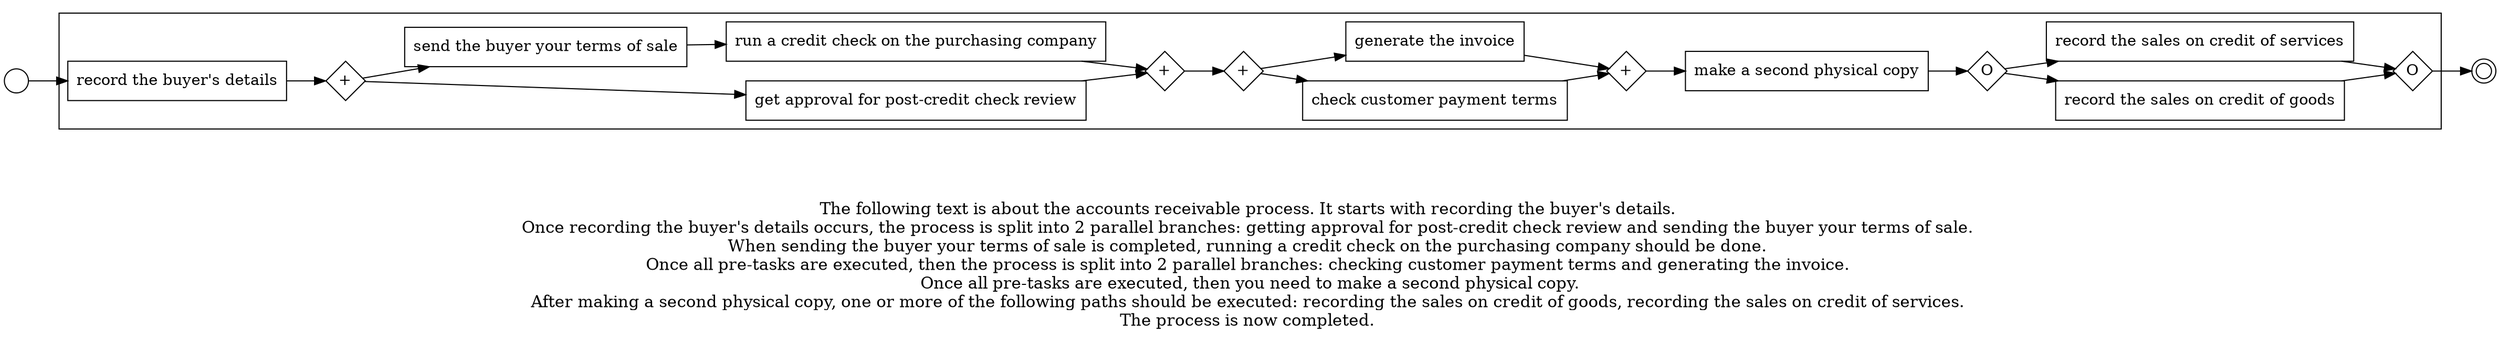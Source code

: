 digraph accounts_receivable_process_188 {
	graph [rankdir=LR]
	START_NODE [label="" shape=circle width=0.3]
	subgraph CLUSTER_0 {
		"record the buyer's details" [shape=box]
		"AND_SPLIT--2. Establish your credit practices_H5AI" [label="+" fixedsize=true shape=diamond width=0.5]
		"record the buyer's details" -> "AND_SPLIT--2. Establish your credit practices_H5AI"
		"get approval for post-credit check review" [shape=box]
		"AND_SPLIT--2. Establish your credit practices_H5AI" -> "get approval for post-credit check review"
		"send the buyer your terms of sale" [shape=box]
		"AND_SPLIT--2. Establish your credit practices_H5AI" -> "send the buyer your terms of sale"
		"run a credit check on the purchasing company" [shape=box]
		"send the buyer your terms of sale" -> "run a credit check on the purchasing company"
		"AND_JOIN--2. Establish your credit practices_H5AI" [label="+" fixedsize=true shape=diamond width=0.5]
		"get approval for post-credit check review" -> "AND_JOIN--2. Establish your credit practices_H5AI"
		"run a credit check on the purchasing company" -> "AND_JOIN--2. Establish your credit practices_H5AI"
		"AND_SPLIT--3. Invoicing_V94V" [label="+" fixedsize=true shape=diamond width=0.5]
		"AND_JOIN--2. Establish your credit practices_H5AI" -> "AND_SPLIT--3. Invoicing_V94V"
		"check customer payment terms" [shape=box]
		"AND_SPLIT--3. Invoicing_V94V" -> "check customer payment terms"
		"generate the invoice" [shape=box]
		"AND_SPLIT--3. Invoicing_V94V" -> "generate the invoice"
		"AND_JOIN--3. Invoicing_V94V" [label="+" fixedsize=true shape=diamond width=0.5]
		"check customer payment terms" -> "AND_JOIN--3. Invoicing_V94V"
		"generate the invoice" -> "AND_JOIN--3. Invoicing_V94V"
		"make a second physical copy" [shape=box]
		"AND_JOIN--3. Invoicing_V94V" -> "make a second physical copy"
		"OR_SPLIT--5. Accounting for accounts receivable_NUWH" [label=O fixedsize=true shape=diamond width=0.5]
		"make a second physical copy" -> "OR_SPLIT--5. Accounting for accounts receivable_NUWH"
		"record the sales on credit of goods" [shape=box]
		"OR_SPLIT--5. Accounting for accounts receivable_NUWH" -> "record the sales on credit of goods"
		"record the sales on credit of services" [shape=box]
		"OR_SPLIT--5. Accounting for accounts receivable_NUWH" -> "record the sales on credit of services"
		"OR_JOIN--5. Accounting for accounts receivable_NUWH" [label=O fixedsize=true shape=diamond width=0.5]
		"record the sales on credit of goods" -> "OR_JOIN--5. Accounting for accounts receivable_NUWH"
		"record the sales on credit of services" -> "OR_JOIN--5. Accounting for accounts receivable_NUWH"
	}
	START_NODE -> "record the buyer's details"
	END_NODE [label="" shape=doublecircle width=0.2]
	"OR_JOIN--5. Accounting for accounts receivable_NUWH" -> END_NODE
	fontsize=15 label="\n\n
The following text is about the accounts receivable process. It starts with recording the buyer's details. 
Once recording the buyer's details occurs, the process is split into 2 parallel branches: getting approval for post-credit check review and sending the buyer your terms of sale. 
When sending the buyer your terms of sale is completed, running a credit check on the purchasing company should be done. 
Once all pre-tasks are executed, then the process is split into 2 parallel branches: checking customer payment terms and generating the invoice. 
Once all pre-tasks are executed, then you need to make a second physical copy.
After making a second physical copy, one or more of the following paths should be executed: recording the sales on credit of goods, recording the sales on credit of services. 
The process is now completed. 
"
}
